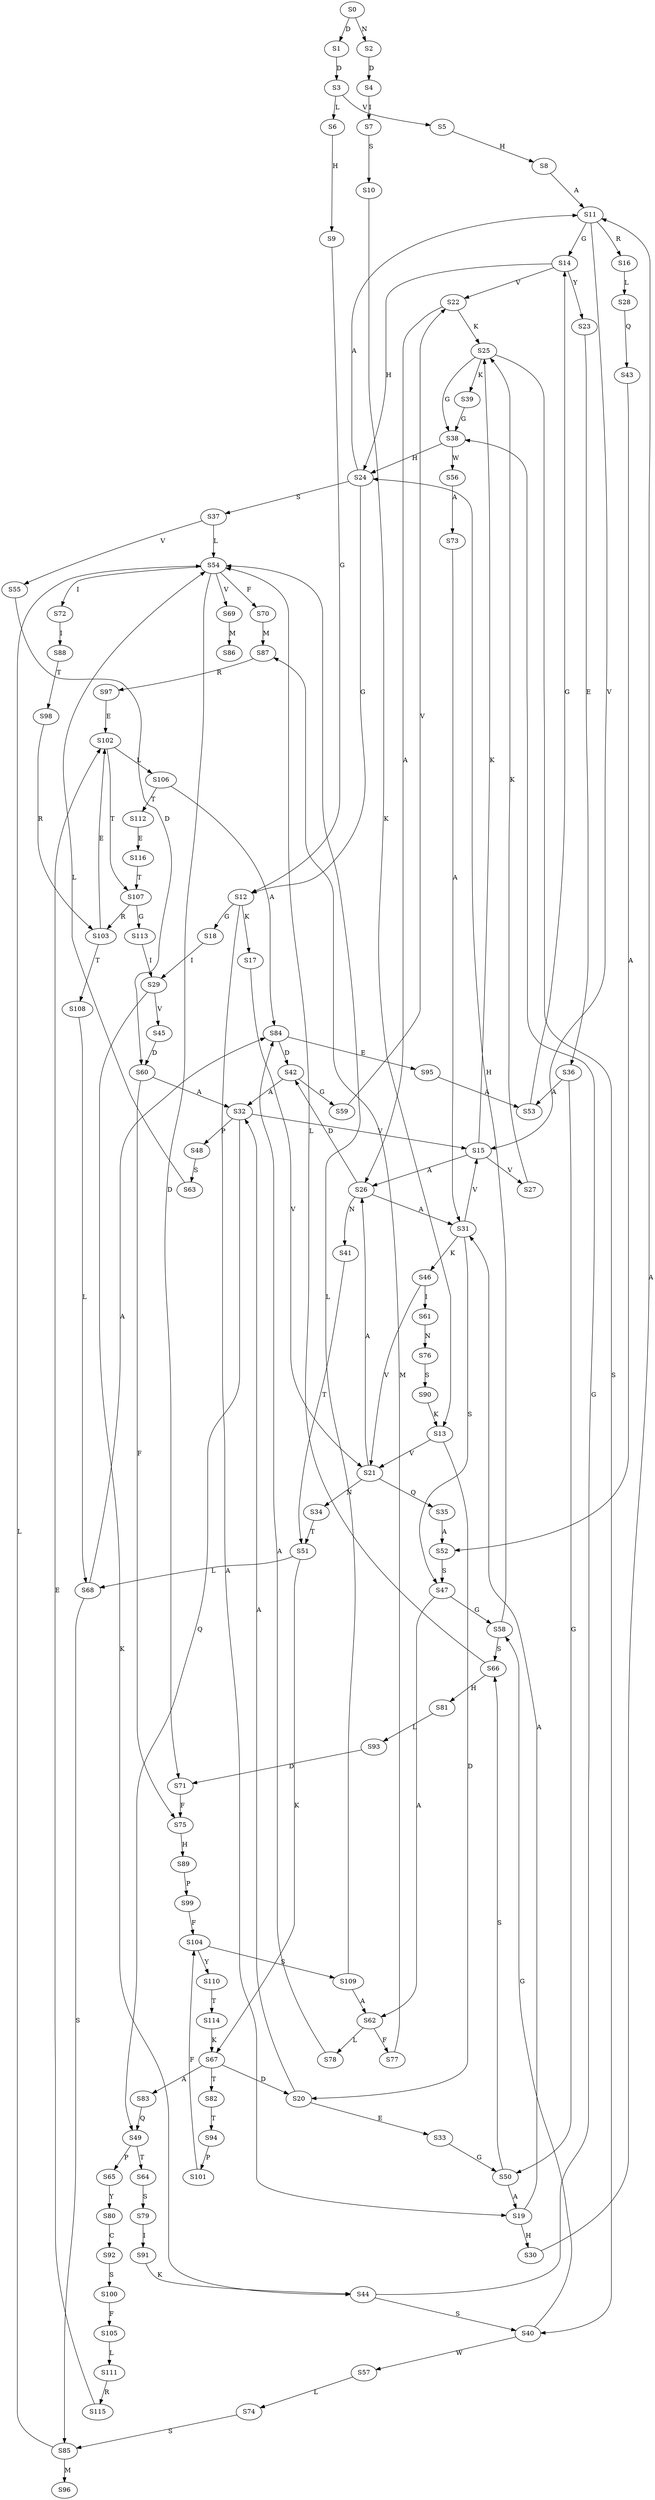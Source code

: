 strict digraph  {
	S0 -> S1 [ label = D ];
	S0 -> S2 [ label = N ];
	S1 -> S3 [ label = D ];
	S2 -> S4 [ label = D ];
	S3 -> S5 [ label = V ];
	S3 -> S6 [ label = L ];
	S4 -> S7 [ label = I ];
	S5 -> S8 [ label = H ];
	S6 -> S9 [ label = H ];
	S7 -> S10 [ label = S ];
	S8 -> S11 [ label = A ];
	S9 -> S12 [ label = G ];
	S10 -> S13 [ label = K ];
	S11 -> S14 [ label = G ];
	S11 -> S15 [ label = V ];
	S11 -> S16 [ label = R ];
	S12 -> S17 [ label = K ];
	S12 -> S18 [ label = G ];
	S12 -> S19 [ label = A ];
	S13 -> S20 [ label = D ];
	S13 -> S21 [ label = V ];
	S14 -> S22 [ label = V ];
	S14 -> S23 [ label = Y ];
	S14 -> S24 [ label = H ];
	S15 -> S25 [ label = K ];
	S15 -> S26 [ label = A ];
	S15 -> S27 [ label = V ];
	S16 -> S28 [ label = L ];
	S17 -> S21 [ label = V ];
	S18 -> S29 [ label = I ];
	S19 -> S30 [ label = H ];
	S19 -> S31 [ label = A ];
	S20 -> S32 [ label = A ];
	S20 -> S33 [ label = E ];
	S21 -> S34 [ label = N ];
	S21 -> S35 [ label = Q ];
	S21 -> S26 [ label = A ];
	S22 -> S25 [ label = K ];
	S22 -> S26 [ label = A ];
	S23 -> S36 [ label = E ];
	S24 -> S37 [ label = S ];
	S24 -> S12 [ label = G ];
	S24 -> S11 [ label = A ];
	S25 -> S38 [ label = G ];
	S25 -> S39 [ label = K ];
	S25 -> S40 [ label = S ];
	S26 -> S41 [ label = N ];
	S26 -> S31 [ label = A ];
	S26 -> S42 [ label = D ];
	S27 -> S25 [ label = K ];
	S28 -> S43 [ label = Q ];
	S29 -> S44 [ label = K ];
	S29 -> S45 [ label = V ];
	S30 -> S11 [ label = A ];
	S31 -> S46 [ label = K ];
	S31 -> S47 [ label = S ];
	S31 -> S15 [ label = V ];
	S32 -> S48 [ label = P ];
	S32 -> S15 [ label = V ];
	S32 -> S49 [ label = Q ];
	S33 -> S50 [ label = G ];
	S34 -> S51 [ label = T ];
	S35 -> S52 [ label = A ];
	S36 -> S50 [ label = G ];
	S36 -> S53 [ label = A ];
	S37 -> S54 [ label = L ];
	S37 -> S55 [ label = V ];
	S38 -> S56 [ label = W ];
	S38 -> S24 [ label = H ];
	S39 -> S38 [ label = G ];
	S40 -> S57 [ label = W ];
	S40 -> S58 [ label = G ];
	S41 -> S51 [ label = T ];
	S42 -> S32 [ label = A ];
	S42 -> S59 [ label = G ];
	S43 -> S52 [ label = A ];
	S44 -> S38 [ label = G ];
	S44 -> S40 [ label = S ];
	S45 -> S60 [ label = D ];
	S46 -> S21 [ label = V ];
	S46 -> S61 [ label = I ];
	S47 -> S58 [ label = G ];
	S47 -> S62 [ label = A ];
	S48 -> S63 [ label = S ];
	S49 -> S64 [ label = T ];
	S49 -> S65 [ label = P ];
	S50 -> S19 [ label = A ];
	S50 -> S66 [ label = S ];
	S51 -> S67 [ label = K ];
	S51 -> S68 [ label = L ];
	S52 -> S47 [ label = S ];
	S53 -> S14 [ label = G ];
	S54 -> S69 [ label = V ];
	S54 -> S70 [ label = F ];
	S54 -> S71 [ label = D ];
	S54 -> S72 [ label = I ];
	S55 -> S60 [ label = D ];
	S56 -> S73 [ label = A ];
	S57 -> S74 [ label = L ];
	S58 -> S24 [ label = H ];
	S58 -> S66 [ label = S ];
	S59 -> S22 [ label = V ];
	S60 -> S75 [ label = F ];
	S60 -> S32 [ label = A ];
	S61 -> S76 [ label = N ];
	S62 -> S77 [ label = F ];
	S62 -> S78 [ label = L ];
	S63 -> S54 [ label = L ];
	S64 -> S79 [ label = S ];
	S65 -> S80 [ label = Y ];
	S66 -> S54 [ label = L ];
	S66 -> S81 [ label = H ];
	S67 -> S20 [ label = D ];
	S67 -> S82 [ label = T ];
	S67 -> S83 [ label = A ];
	S68 -> S84 [ label = A ];
	S68 -> S85 [ label = S ];
	S69 -> S86 [ label = M ];
	S70 -> S87 [ label = M ];
	S71 -> S75 [ label = F ];
	S72 -> S88 [ label = I ];
	S73 -> S31 [ label = A ];
	S74 -> S85 [ label = S ];
	S75 -> S89 [ label = H ];
	S76 -> S90 [ label = S ];
	S77 -> S87 [ label = M ];
	S78 -> S84 [ label = A ];
	S79 -> S91 [ label = I ];
	S80 -> S92 [ label = C ];
	S81 -> S93 [ label = L ];
	S82 -> S94 [ label = T ];
	S83 -> S49 [ label = Q ];
	S84 -> S95 [ label = E ];
	S84 -> S42 [ label = D ];
	S85 -> S96 [ label = M ];
	S85 -> S54 [ label = L ];
	S87 -> S97 [ label = R ];
	S88 -> S98 [ label = T ];
	S89 -> S99 [ label = P ];
	S90 -> S13 [ label = K ];
	S91 -> S44 [ label = K ];
	S92 -> S100 [ label = S ];
	S93 -> S71 [ label = D ];
	S94 -> S101 [ label = P ];
	S95 -> S53 [ label = A ];
	S97 -> S102 [ label = E ];
	S98 -> S103 [ label = R ];
	S99 -> S104 [ label = F ];
	S100 -> S105 [ label = F ];
	S101 -> S104 [ label = F ];
	S102 -> S106 [ label = L ];
	S102 -> S107 [ label = T ];
	S103 -> S108 [ label = T ];
	S103 -> S102 [ label = E ];
	S104 -> S109 [ label = S ];
	S104 -> S110 [ label = Y ];
	S105 -> S111 [ label = L ];
	S106 -> S84 [ label = A ];
	S106 -> S112 [ label = T ];
	S107 -> S103 [ label = R ];
	S107 -> S113 [ label = G ];
	S108 -> S68 [ label = L ];
	S109 -> S54 [ label = L ];
	S109 -> S62 [ label = A ];
	S110 -> S114 [ label = T ];
	S111 -> S115 [ label = R ];
	S112 -> S116 [ label = E ];
	S113 -> S29 [ label = I ];
	S114 -> S67 [ label = K ];
	S115 -> S102 [ label = E ];
	S116 -> S107 [ label = T ];
}
